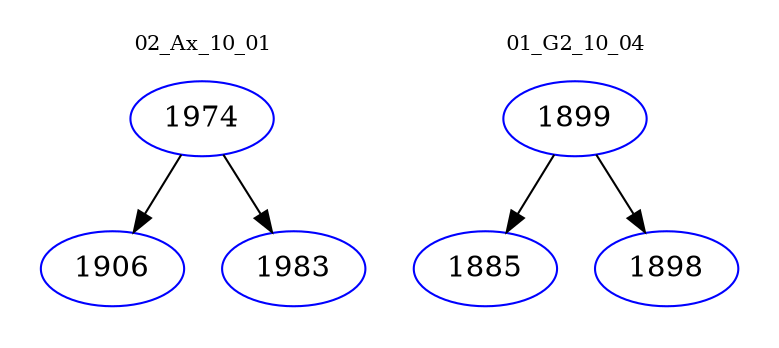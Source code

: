 digraph{
subgraph cluster_0 {
color = white
label = "02_Ax_10_01";
fontsize=10;
T0_1974 [label="1974", color="blue"]
T0_1974 -> T0_1906 [color="black"]
T0_1906 [label="1906", color="blue"]
T0_1974 -> T0_1983 [color="black"]
T0_1983 [label="1983", color="blue"]
}
subgraph cluster_1 {
color = white
label = "01_G2_10_04";
fontsize=10;
T1_1899 [label="1899", color="blue"]
T1_1899 -> T1_1885 [color="black"]
T1_1885 [label="1885", color="blue"]
T1_1899 -> T1_1898 [color="black"]
T1_1898 [label="1898", color="blue"]
}
}
